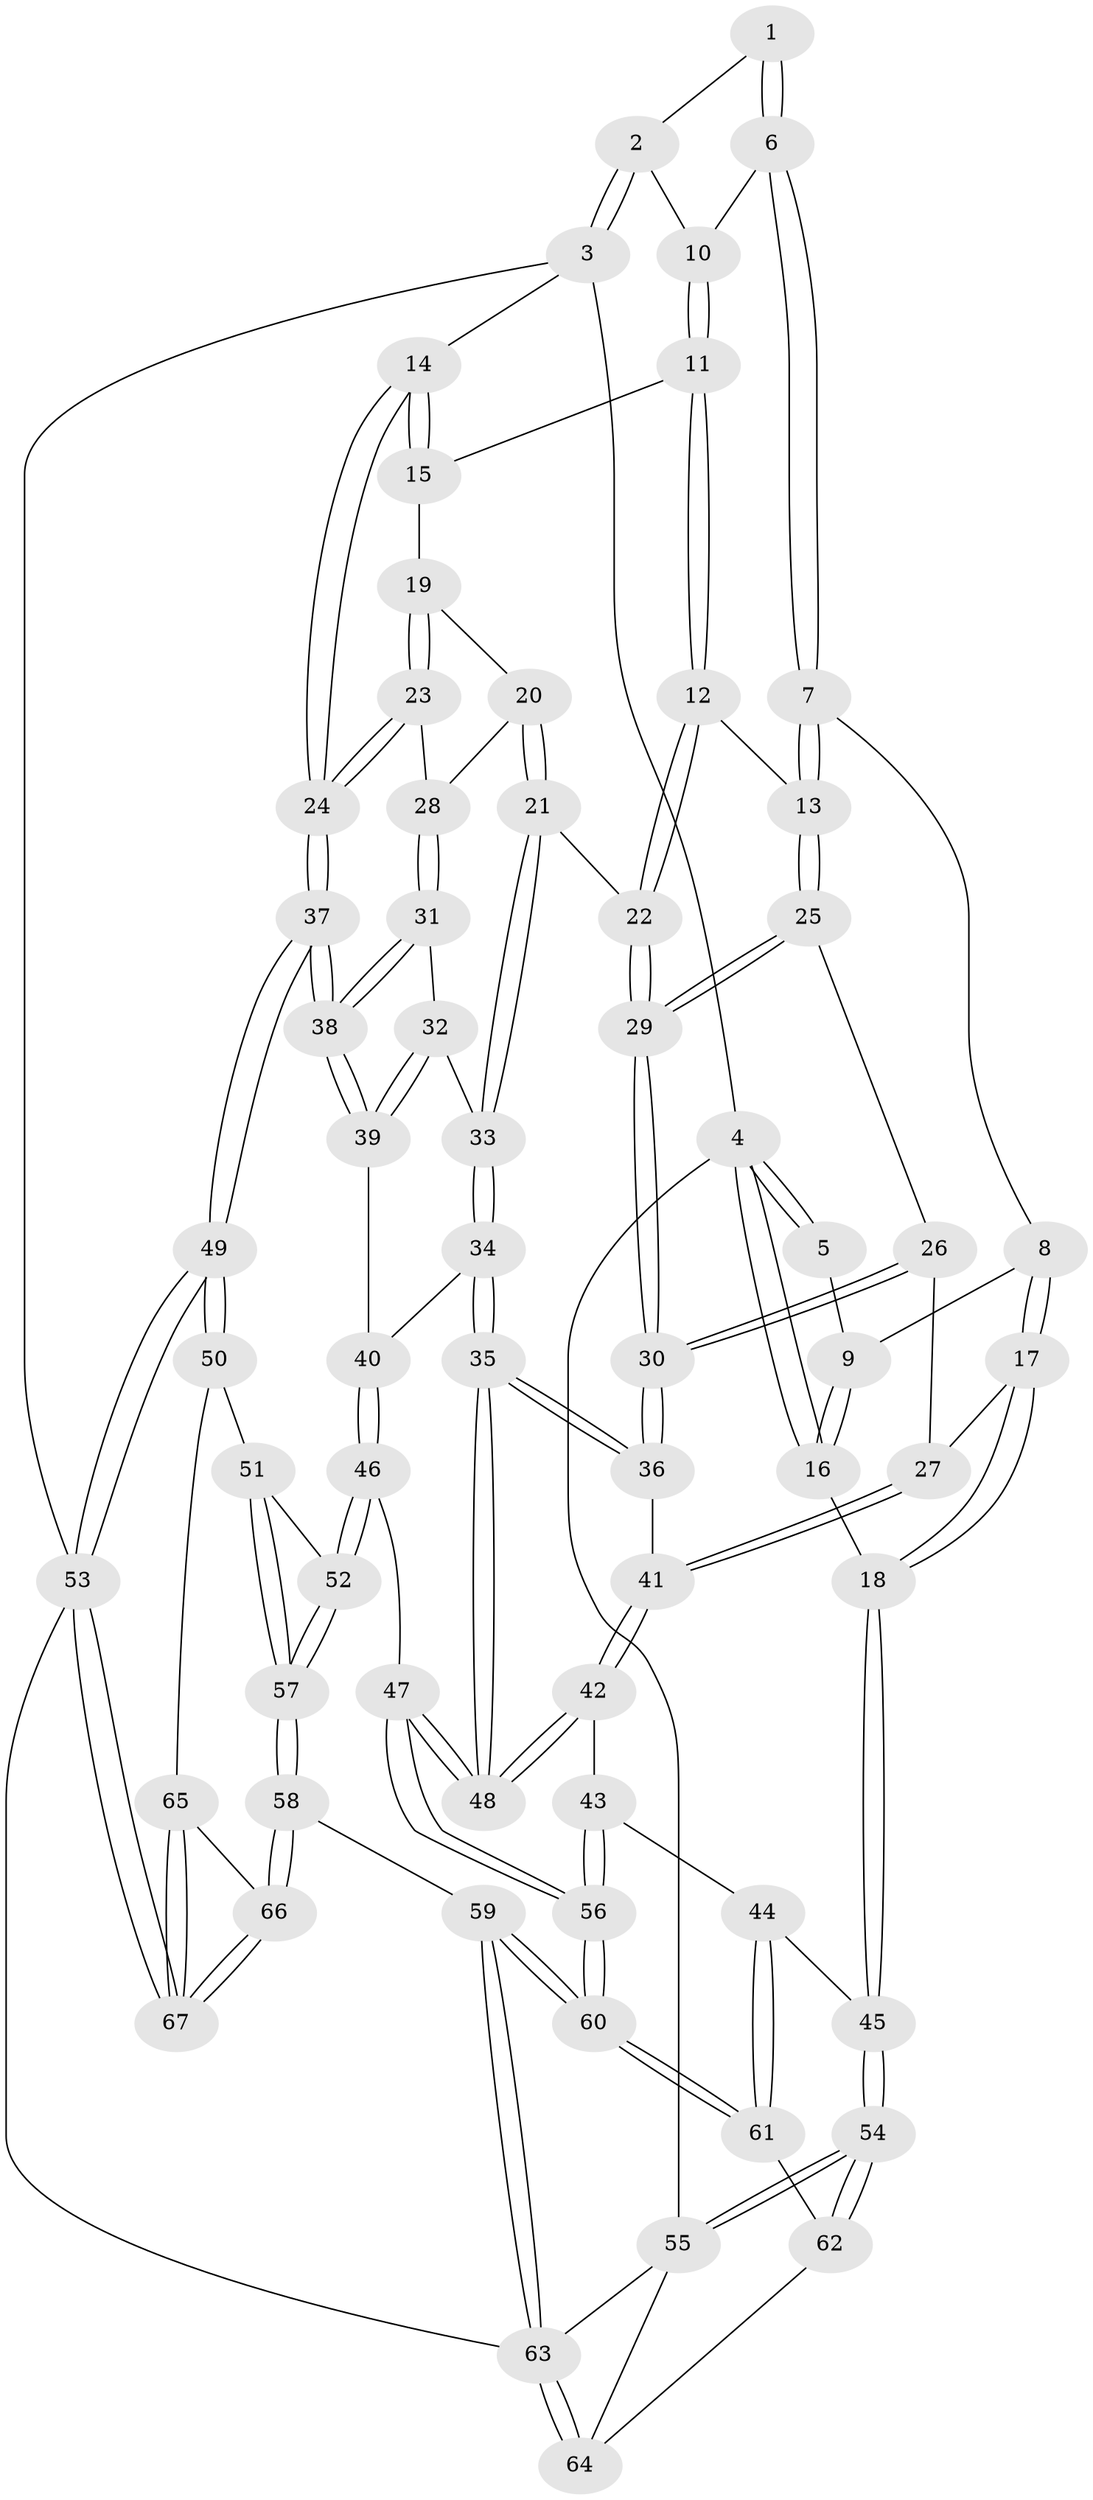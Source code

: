// coarse degree distribution, {4: 0.2926829268292683, 3: 0.6097560975609756, 2: 0.07317073170731707, 5: 0.024390243902439025}
// Generated by graph-tools (version 1.1) at 2025/38/03/04/25 23:38:32]
// undirected, 67 vertices, 164 edges
graph export_dot {
  node [color=gray90,style=filled];
  1 [pos="+0.20004572874281776+0"];
  2 [pos="+0.6209178316743151+0"];
  3 [pos="+1+0"];
  4 [pos="+0+0"];
  5 [pos="+0.17587164066569339+0"];
  6 [pos="+0.4062533874446937+0.07135722867240367"];
  7 [pos="+0.3579615939225801+0.15889883671248983"];
  8 [pos="+0.2598796185874391+0.10978838122996772"];
  9 [pos="+0.2401983687708832+0.07403186197211004"];
  10 [pos="+0.6150218975167375+0"];
  11 [pos="+0.6511548881693361+0.08962091029007693"];
  12 [pos="+0.5725441882605383+0.20308631185947978"];
  13 [pos="+0.3914520184958943+0.20999036050141395"];
  14 [pos="+1+0.09459690697601122"];
  15 [pos="+0.7555113737438833+0.13789218084434435"];
  16 [pos="+0+0.20890998720548215"];
  17 [pos="+0.08742519145563055+0.3281710658920095"];
  18 [pos="+0+0.32025924917793575"];
  19 [pos="+0.7681220250335012+0.20488182962143417"];
  20 [pos="+0.7660147975139595+0.24144085312372363"];
  21 [pos="+0.6537500187995192+0.34642359954389035"];
  22 [pos="+0.5741006419197204+0.20898188866374565"];
  23 [pos="+0.9273487226824972+0.3274980729270583"];
  24 [pos="+1+0.34119155190271555"];
  25 [pos="+0.38326886613165567+0.23129422229724766"];
  26 [pos="+0.33435890660554696+0.3028570489428133"];
  27 [pos="+0.22886897679355594+0.39124027454508375"];
  28 [pos="+0.8021234896854041+0.33822687483708713"];
  29 [pos="+0.48873984670357506+0.3928853947340239"];
  30 [pos="+0.4889079805429998+0.4568148045264102"];
  31 [pos="+0.7488057717908506+0.37806892365745726"];
  32 [pos="+0.701195041870358+0.38751133747307415"];
  33 [pos="+0.6646024508804229+0.38071213885411426"];
  34 [pos="+0.5964327935571959+0.45972834862717793"];
  35 [pos="+0.5124498884717654+0.5250237041193235"];
  36 [pos="+0.5034976383683357+0.5141503967375067"];
  37 [pos="+1+0.6048529557357141"];
  38 [pos="+0.9095135495301011+0.5407760374902892"];
  39 [pos="+0.7679655970499992+0.5304443746001744"];
  40 [pos="+0.7517283410327691+0.5389680656017146"];
  41 [pos="+0.24074709518924464+0.4176185006330016"];
  42 [pos="+0.2271110466564927+0.5991663937078597"];
  43 [pos="+0.20788822080071814+0.6276946708115926"];
  44 [pos="+0.1384983974541136+0.667165361351624"];
  45 [pos="+0+0.5187753778817268"];
  46 [pos="+0.6468909027917538+0.6548697851333286"];
  47 [pos="+0.5138357369792732+0.5905274553634897"];
  48 [pos="+0.5120190022596931+0.5856607177902706"];
  49 [pos="+1+0.6119612470192505"];
  50 [pos="+0.873750797642602+0.7472064730520868"];
  51 [pos="+0.8552622103946634+0.7488704229743813"];
  52 [pos="+0.674478944356059+0.6879325278534516"];
  53 [pos="+1+1"];
  54 [pos="+0+0.7717250769820976"];
  55 [pos="+0+0.912740501278918"];
  56 [pos="+0.4190881231402642+0.8002392374889133"];
  57 [pos="+0.5151799884898821+1"];
  58 [pos="+0.4995784747095145+1"];
  59 [pos="+0.4204253065151314+1"];
  60 [pos="+0.41239942211339675+1"];
  61 [pos="+0.1368804722165918+0.7599511207810689"];
  62 [pos="+0.13413972265243843+0.7621024842412809"];
  63 [pos="+0.33049546816254455+1"];
  64 [pos="+0.004572359962692179+0.8894480763153583"];
  65 [pos="+0.8730701628638464+0.767085644150712"];
  66 [pos="+0.6864147811093827+1"];
  67 [pos="+0.9211656202726176+1"];
  1 -- 2;
  1 -- 6;
  1 -- 6;
  2 -- 3;
  2 -- 3;
  2 -- 10;
  3 -- 4;
  3 -- 14;
  3 -- 53;
  4 -- 5;
  4 -- 5;
  4 -- 16;
  4 -- 16;
  4 -- 55;
  5 -- 9;
  6 -- 7;
  6 -- 7;
  6 -- 10;
  7 -- 8;
  7 -- 13;
  7 -- 13;
  8 -- 9;
  8 -- 17;
  8 -- 17;
  9 -- 16;
  9 -- 16;
  10 -- 11;
  10 -- 11;
  11 -- 12;
  11 -- 12;
  11 -- 15;
  12 -- 13;
  12 -- 22;
  12 -- 22;
  13 -- 25;
  13 -- 25;
  14 -- 15;
  14 -- 15;
  14 -- 24;
  14 -- 24;
  15 -- 19;
  16 -- 18;
  17 -- 18;
  17 -- 18;
  17 -- 27;
  18 -- 45;
  18 -- 45;
  19 -- 20;
  19 -- 23;
  19 -- 23;
  20 -- 21;
  20 -- 21;
  20 -- 28;
  21 -- 22;
  21 -- 33;
  21 -- 33;
  22 -- 29;
  22 -- 29;
  23 -- 24;
  23 -- 24;
  23 -- 28;
  24 -- 37;
  24 -- 37;
  25 -- 26;
  25 -- 29;
  25 -- 29;
  26 -- 27;
  26 -- 30;
  26 -- 30;
  27 -- 41;
  27 -- 41;
  28 -- 31;
  28 -- 31;
  29 -- 30;
  29 -- 30;
  30 -- 36;
  30 -- 36;
  31 -- 32;
  31 -- 38;
  31 -- 38;
  32 -- 33;
  32 -- 39;
  32 -- 39;
  33 -- 34;
  33 -- 34;
  34 -- 35;
  34 -- 35;
  34 -- 40;
  35 -- 36;
  35 -- 36;
  35 -- 48;
  35 -- 48;
  36 -- 41;
  37 -- 38;
  37 -- 38;
  37 -- 49;
  37 -- 49;
  38 -- 39;
  38 -- 39;
  39 -- 40;
  40 -- 46;
  40 -- 46;
  41 -- 42;
  41 -- 42;
  42 -- 43;
  42 -- 48;
  42 -- 48;
  43 -- 44;
  43 -- 56;
  43 -- 56;
  44 -- 45;
  44 -- 61;
  44 -- 61;
  45 -- 54;
  45 -- 54;
  46 -- 47;
  46 -- 52;
  46 -- 52;
  47 -- 48;
  47 -- 48;
  47 -- 56;
  47 -- 56;
  49 -- 50;
  49 -- 50;
  49 -- 53;
  49 -- 53;
  50 -- 51;
  50 -- 65;
  51 -- 52;
  51 -- 57;
  51 -- 57;
  52 -- 57;
  52 -- 57;
  53 -- 67;
  53 -- 67;
  53 -- 63;
  54 -- 55;
  54 -- 55;
  54 -- 62;
  54 -- 62;
  55 -- 64;
  55 -- 63;
  56 -- 60;
  56 -- 60;
  57 -- 58;
  57 -- 58;
  58 -- 59;
  58 -- 66;
  58 -- 66;
  59 -- 60;
  59 -- 60;
  59 -- 63;
  59 -- 63;
  60 -- 61;
  60 -- 61;
  61 -- 62;
  62 -- 64;
  63 -- 64;
  63 -- 64;
  65 -- 66;
  65 -- 67;
  65 -- 67;
  66 -- 67;
  66 -- 67;
}

